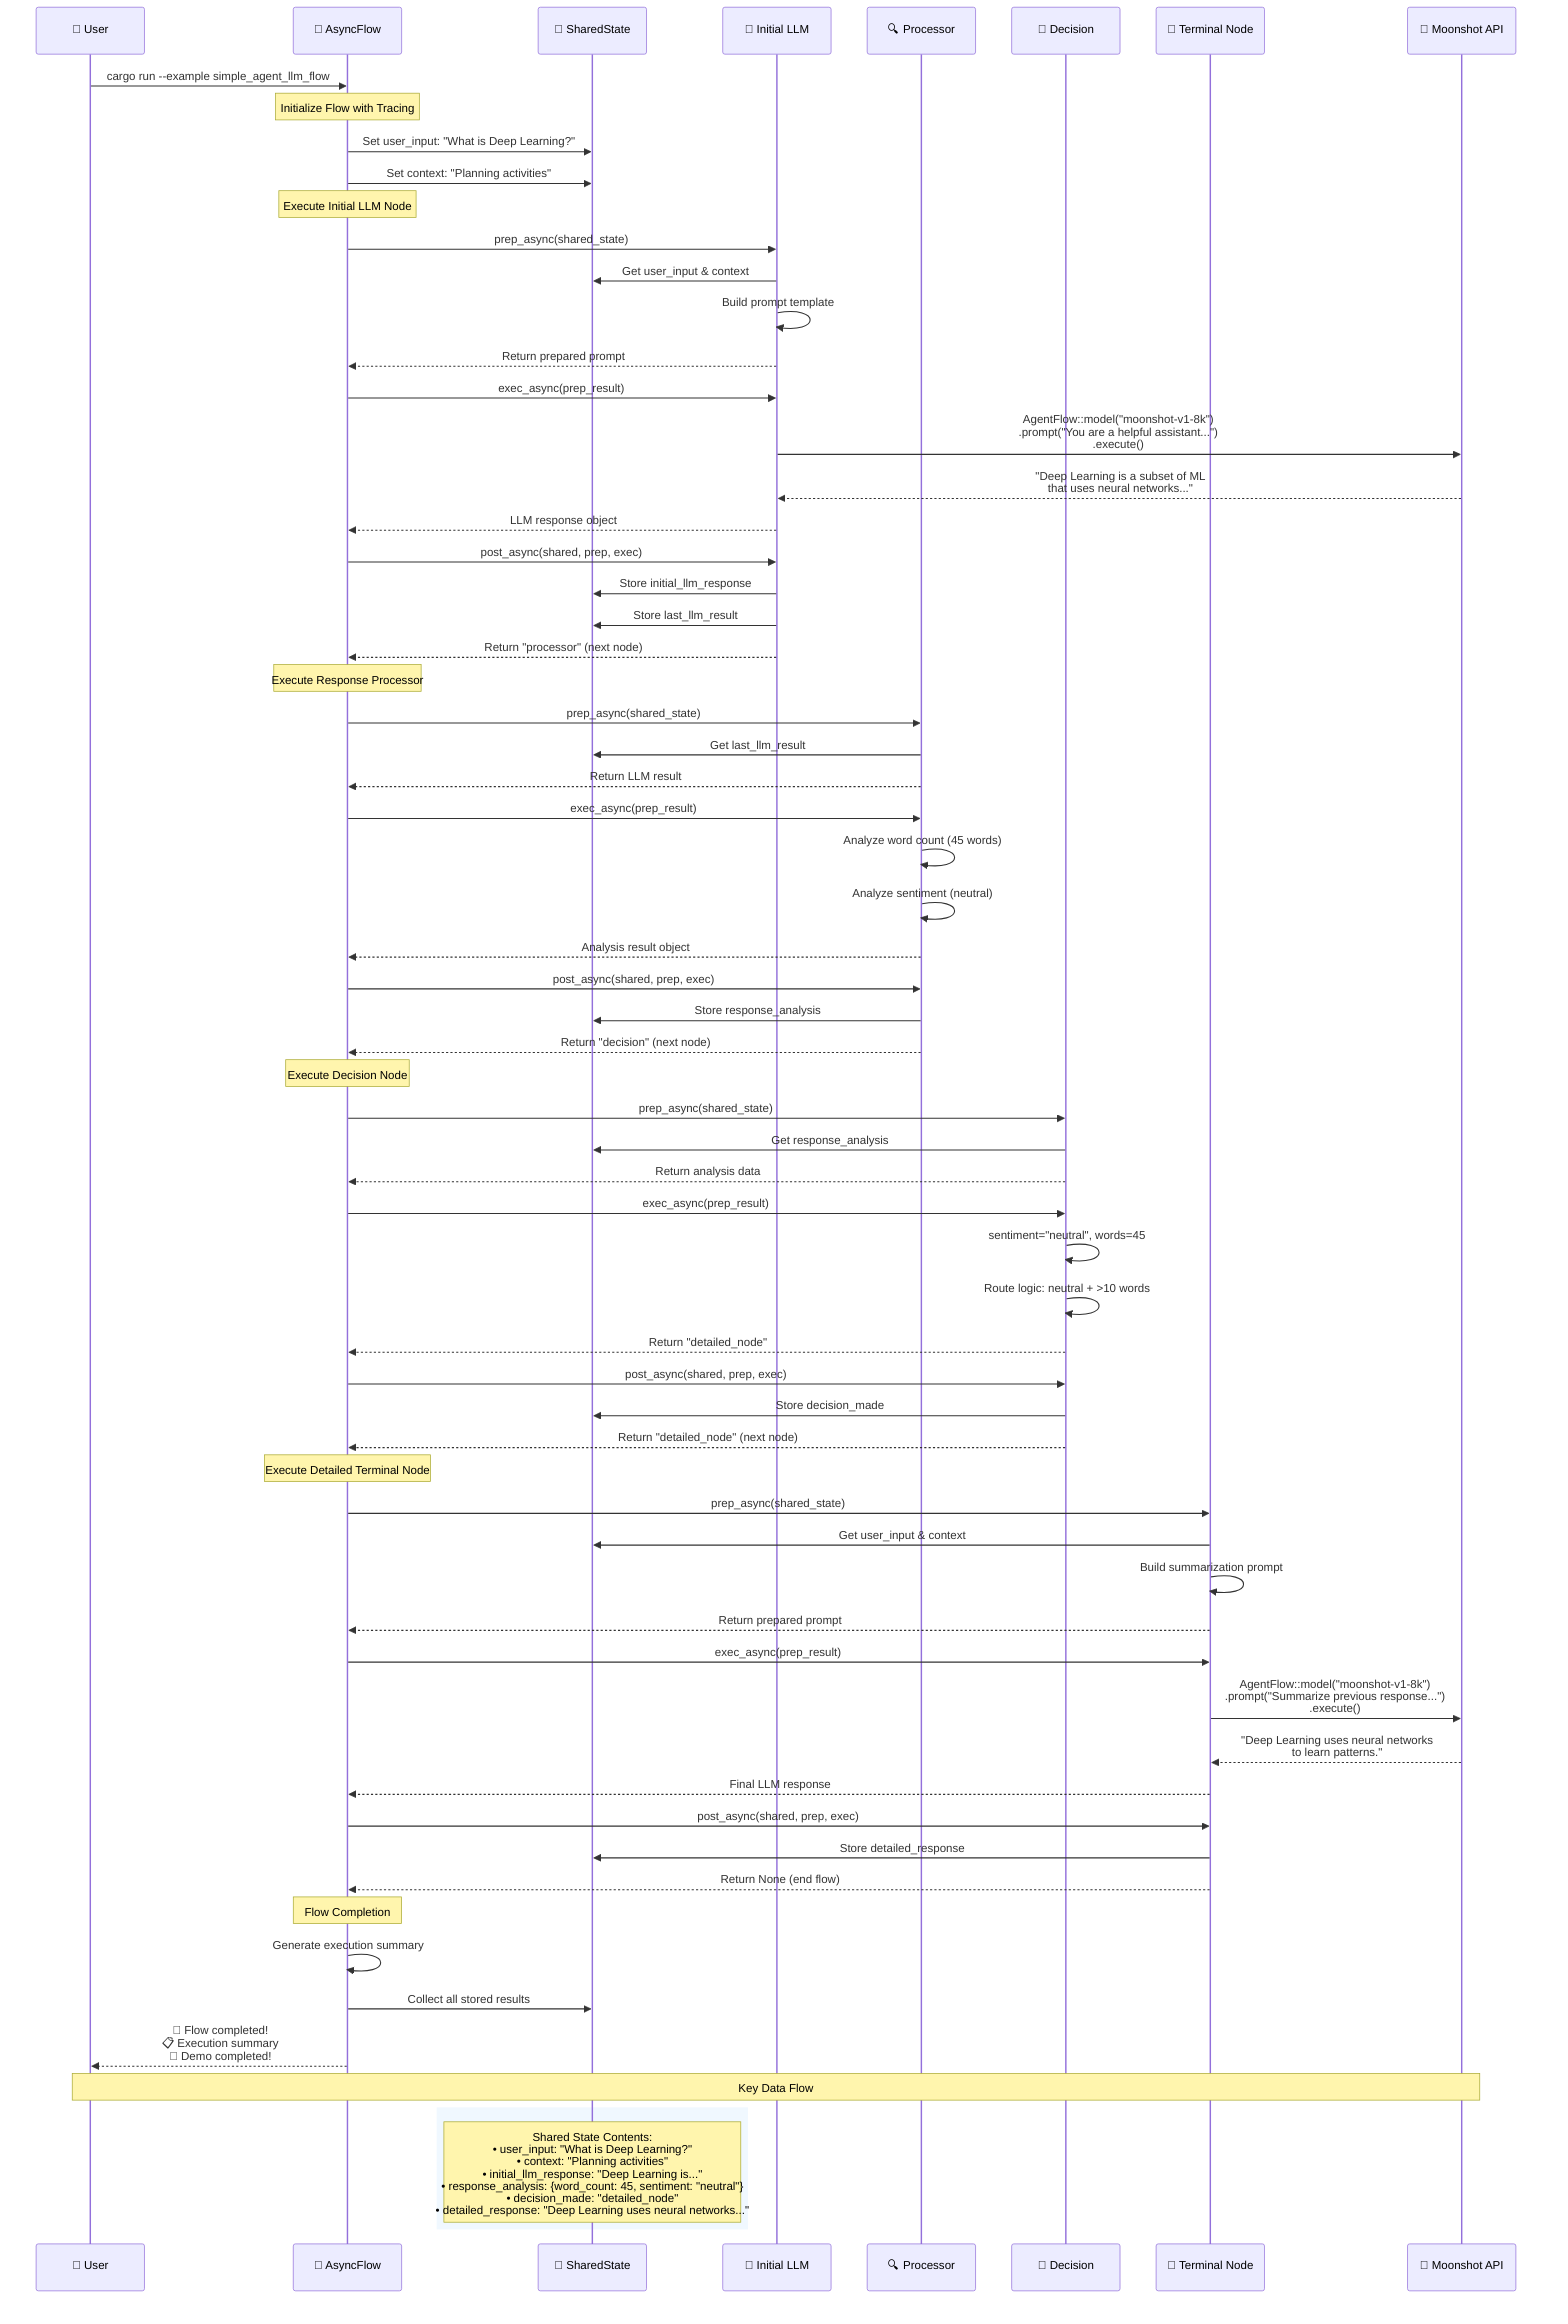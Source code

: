 sequenceDiagram
    participant User as 👤 User
    participant Flow as 🔄 AsyncFlow
    participant SharedState as 💾 SharedState
    participant LLM1 as 🤖 Initial LLM
    participant Processor as 🔍 Processor
    participant Decision as 🤔 Decision
    participant Terminal as 🎯 Terminal Node
    participant Moonshot as 🌙 Moonshot API
    
    User->>Flow: cargo run --example simple_agent_llm_flow
    
    Note over Flow: Initialize Flow with Tracing
    Flow->>SharedState: Set user_input: "What is Deep Learning?"
    Flow->>SharedState: Set context: "Planning activities"
    
    Note over Flow: Execute Initial LLM Node
    Flow->>LLM1: prep_async(shared_state)
    LLM1->>SharedState: Get user_input & context
    LLM1->>LLM1: Build prompt template
    LLM1-->>Flow: Return prepared prompt
    
    Flow->>LLM1: exec_async(prep_result)
    LLM1->>Moonshot: AgentFlow::model("moonshot-v1-8k")<br/>.prompt("You are a helpful assistant...")<br/>.execute()
    Moonshot-->>LLM1: "Deep Learning is a subset of ML<br/>that uses neural networks..."
    LLM1-->>Flow: LLM response object
    
    Flow->>LLM1: post_async(shared, prep, exec)
    LLM1->>SharedState: Store initial_llm_response
    LLM1->>SharedState: Store last_llm_result
    LLM1-->>Flow: Return "processor" (next node)
    
    Note over Flow: Execute Response Processor
    Flow->>Processor: prep_async(shared_state)
    Processor->>SharedState: Get last_llm_result
    Processor-->>Flow: Return LLM result
    
    Flow->>Processor: exec_async(prep_result)
    Processor->>Processor: Analyze word count (45 words)
    Processor->>Processor: Analyze sentiment (neutral)
    Processor-->>Flow: Analysis result object
    
    Flow->>Processor: post_async(shared, prep, exec)
    Processor->>SharedState: Store response_analysis
    Processor-->>Flow: Return "decision" (next node)
    
    Note over Flow: Execute Decision Node
    Flow->>Decision: prep_async(shared_state)
    Decision->>SharedState: Get response_analysis
    Decision-->>Flow: Return analysis data
    
    Flow->>Decision: exec_async(prep_result)
    Decision->>Decision: sentiment="neutral", words=45
    Decision->>Decision: Route logic: neutral + >10 words
    Decision-->>Flow: Return "detailed_node"
    
    Flow->>Decision: post_async(shared, prep, exec)
    Decision->>SharedState: Store decision_made
    Decision-->>Flow: Return "detailed_node" (next node)
    
    Note over Flow: Execute Detailed Terminal Node
    Flow->>Terminal: prep_async(shared_state)
    Terminal->>SharedState: Get user_input & context
    Terminal->>Terminal: Build summarization prompt
    Terminal-->>Flow: Return prepared prompt
    
    Flow->>Terminal: exec_async(prep_result)
    Terminal->>Moonshot: AgentFlow::model("moonshot-v1-8k")<br/>.prompt("Summarize previous response...")<br/>.execute()
    Moonshot-->>Terminal: "Deep Learning uses neural networks<br/>to learn patterns."
    Terminal-->>Flow: Final LLM response
    
    Flow->>Terminal: post_async(shared, prep, exec)
    Terminal->>SharedState: Store detailed_response
    Terminal-->>Flow: Return None (end flow)
    
    Note over Flow: Flow Completion
    Flow->>Flow: Generate execution summary
    Flow->>SharedState: Collect all stored results
    Flow-->>User: 🎉 Flow completed!<br/>📋 Execution summary<br/>🏁 Demo completed!
    
    Note over User, Moonshot: Key Data Flow
    rect rgb(240, 248, 255)
        Note over SharedState: Shared State Contents:<br/>• user_input: "What is Deep Learning?"<br/>• context: "Planning activities"<br/>• initial_llm_response: "Deep Learning is..."<br/>• response_analysis: {word_count: 45, sentiment: "neutral"}<br/>• decision_made: "detailed_node"<br/>• detailed_response: "Deep Learning uses neural networks..."
    end